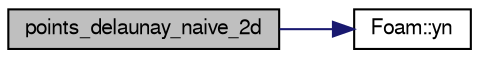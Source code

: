 digraph "points_delaunay_naive_2d"
{
  bgcolor="transparent";
  edge [fontname="FreeSans",fontsize="10",labelfontname="FreeSans",labelfontsize="10"];
  node [fontname="FreeSans",fontsize="10",shape=record];
  rankdir="LR";
  Node561 [label="points_delaunay_naive_2d",height=0.2,width=0.4,color="black", fillcolor="grey75", style="filled", fontcolor="black"];
  Node561 -> Node562 [color="midnightblue",fontsize="10",style="solid",fontname="FreeSans"];
  Node562 [label="Foam::yn",height=0.2,width=0.4,color="black",URL="$a21124.html#a677ea57c9bccfdf580bba9b3d0c697e2"];
}
